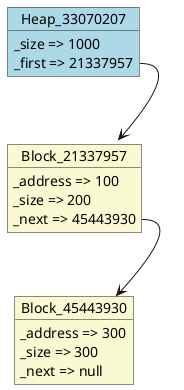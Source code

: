 @startuml object
object Heap_33070207#LightBlue {
  _size => 1000
  _first => 21337957
}
object Block_21337957#LightGoldenRodYellow {
  _address => 100
  _size => 200
  _next => 45443930
}
object Block_45443930#LightGoldenRodYellow {
  _address => 300
  _size => 300
  _next => null
}
Block_21337957::_next --> Block_45443930
Heap_33070207::_first --> Block_21337957
@enduml
